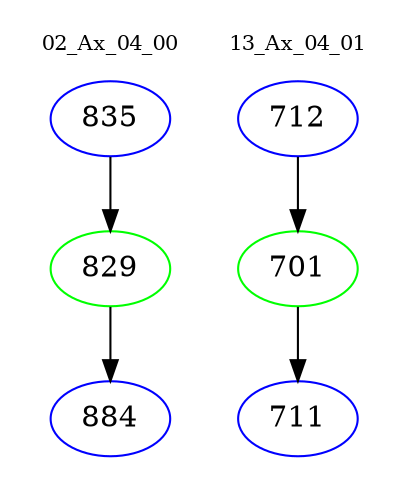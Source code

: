 digraph{
subgraph cluster_0 {
color = white
label = "02_Ax_04_00";
fontsize=10;
T0_835 [label="835", color="blue"]
T0_835 -> T0_829 [color="black"]
T0_829 [label="829", color="green"]
T0_829 -> T0_884 [color="black"]
T0_884 [label="884", color="blue"]
}
subgraph cluster_1 {
color = white
label = "13_Ax_04_01";
fontsize=10;
T1_712 [label="712", color="blue"]
T1_712 -> T1_701 [color="black"]
T1_701 [label="701", color="green"]
T1_701 -> T1_711 [color="black"]
T1_711 [label="711", color="blue"]
}
}
